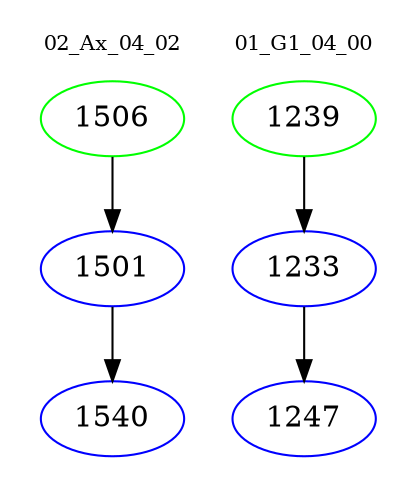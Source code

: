 digraph{
subgraph cluster_0 {
color = white
label = "02_Ax_04_02";
fontsize=10;
T0_1506 [label="1506", color="green"]
T0_1506 -> T0_1501 [color="black"]
T0_1501 [label="1501", color="blue"]
T0_1501 -> T0_1540 [color="black"]
T0_1540 [label="1540", color="blue"]
}
subgraph cluster_1 {
color = white
label = "01_G1_04_00";
fontsize=10;
T1_1239 [label="1239", color="green"]
T1_1239 -> T1_1233 [color="black"]
T1_1233 [label="1233", color="blue"]
T1_1233 -> T1_1247 [color="black"]
T1_1247 [label="1247", color="blue"]
}
}

